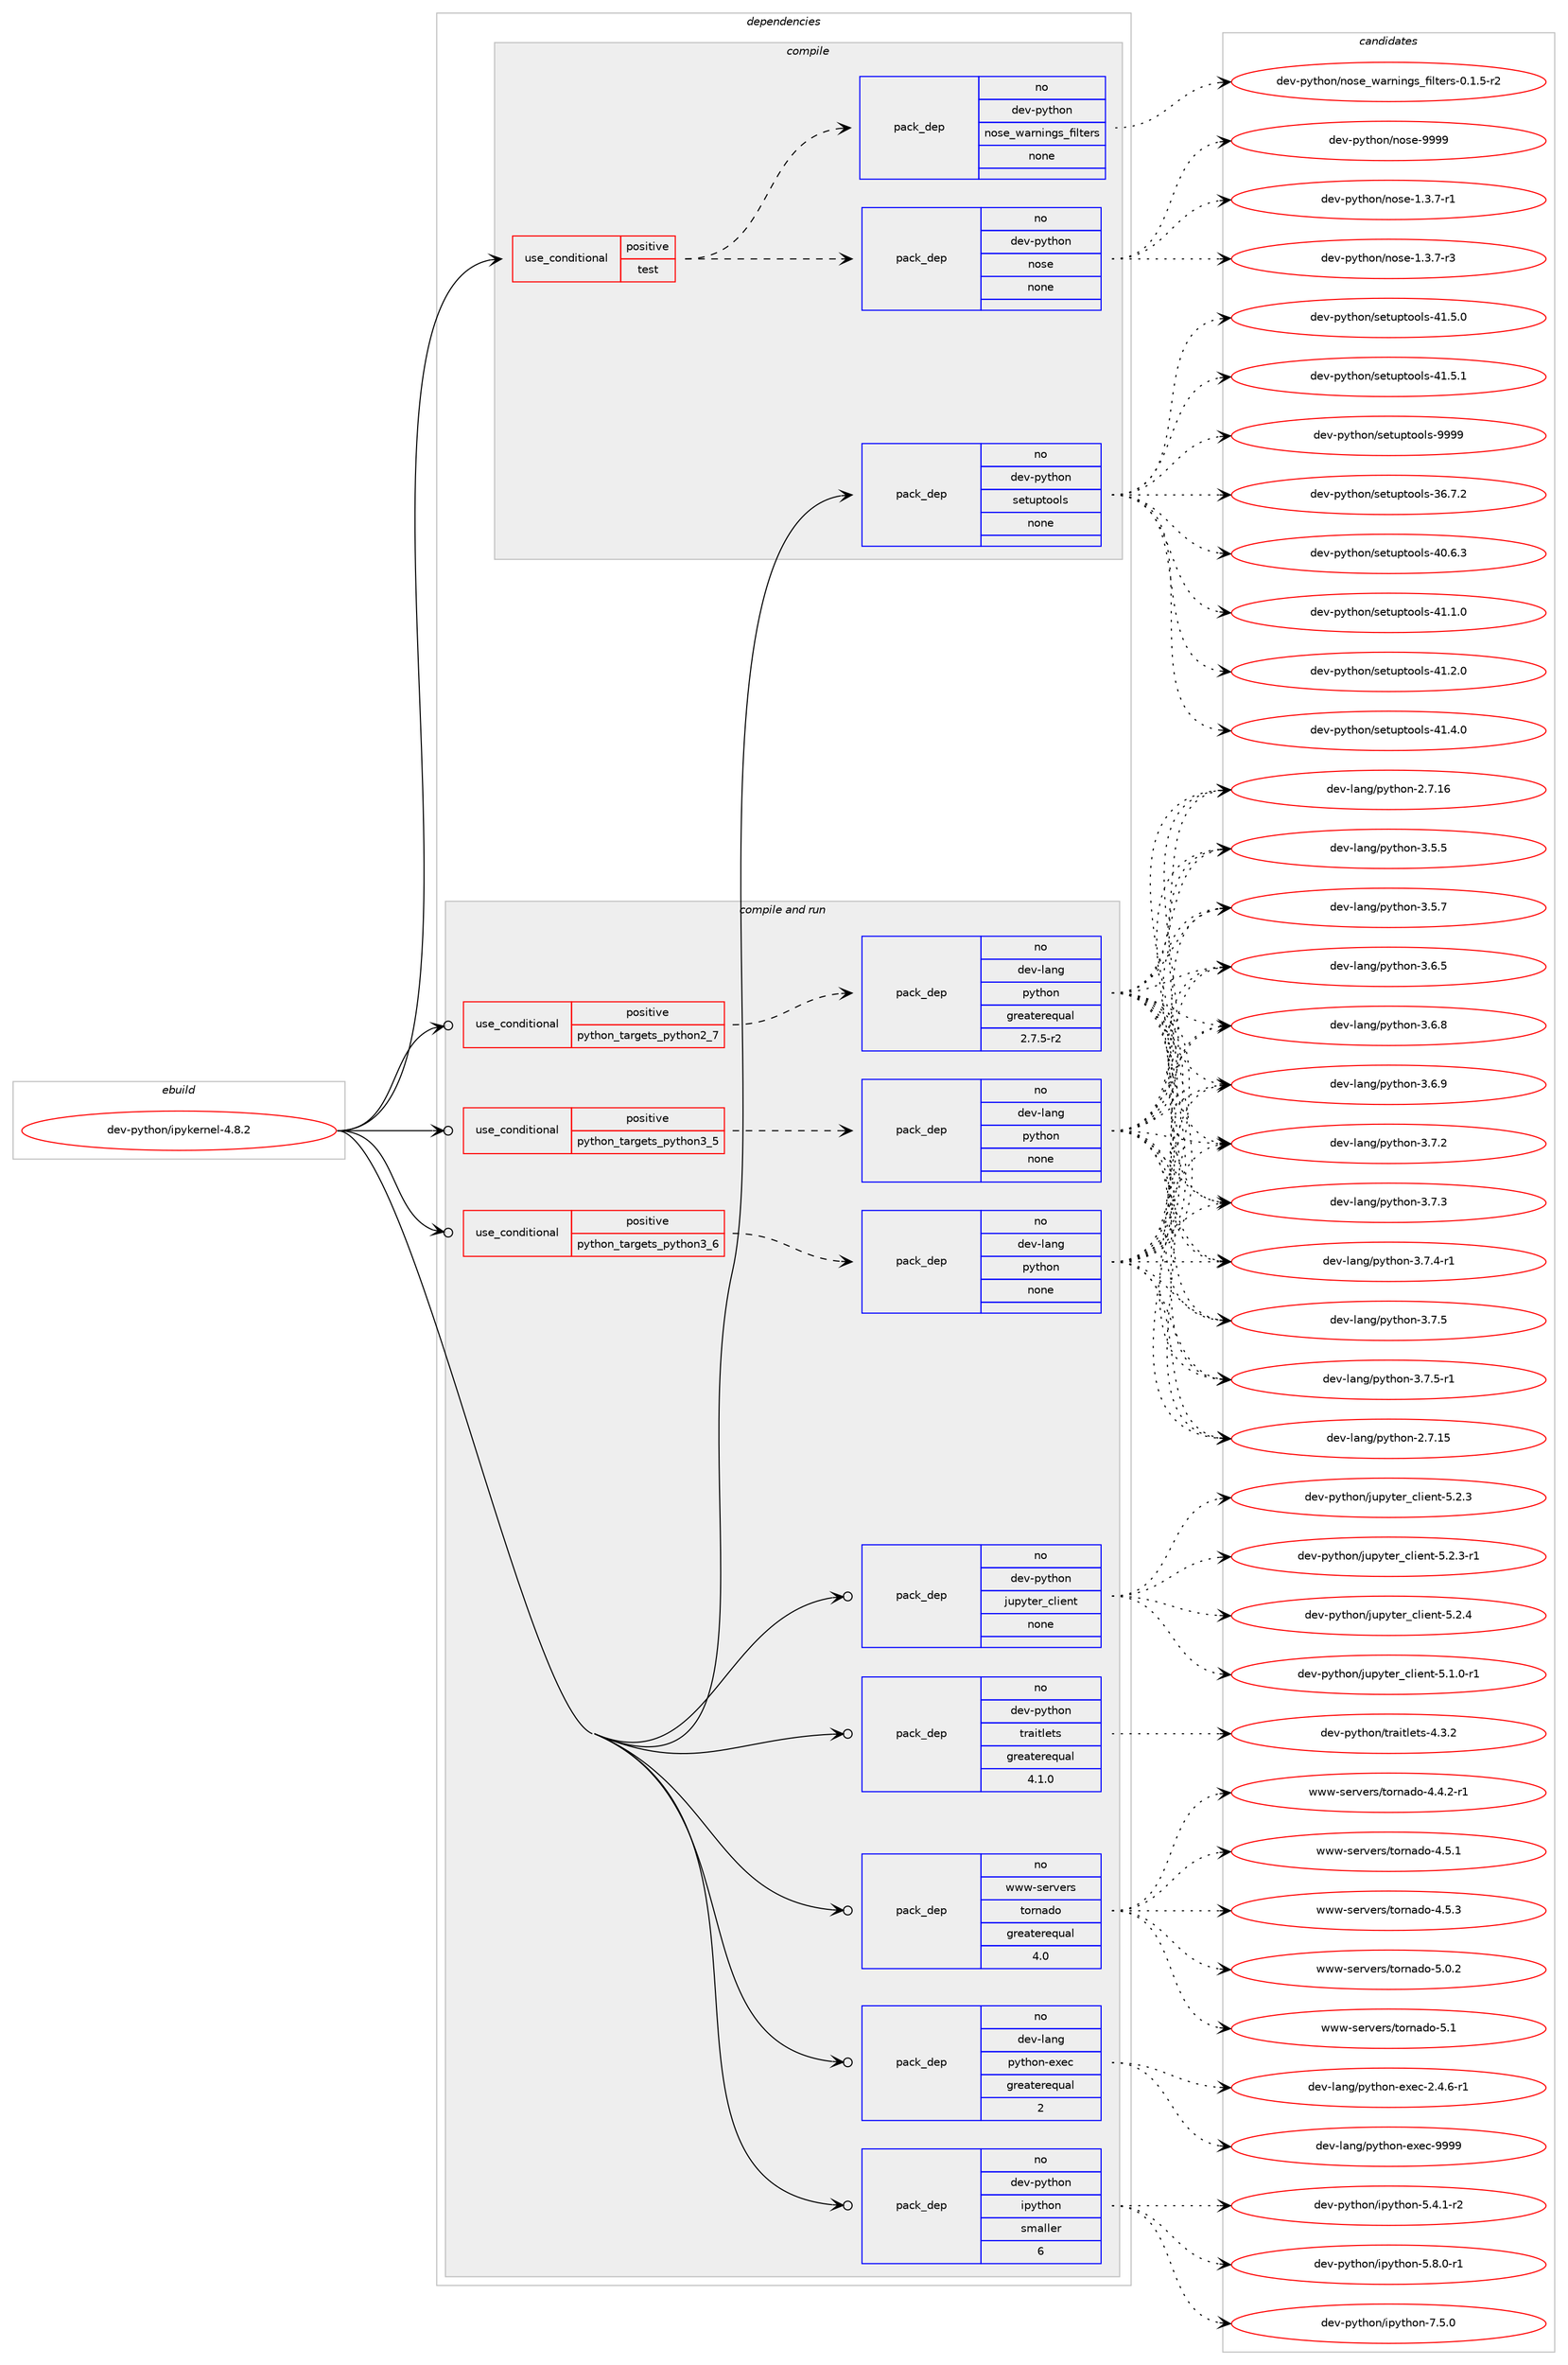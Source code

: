 digraph prolog {

# *************
# Graph options
# *************

newrank=true;
concentrate=true;
compound=true;
graph [rankdir=LR,fontname=Helvetica,fontsize=10,ranksep=1.5];#, ranksep=2.5, nodesep=0.2];
edge  [arrowhead=vee];
node  [fontname=Helvetica,fontsize=10];

# **********
# The ebuild
# **********

subgraph cluster_leftcol {
color=gray;
rank=same;
label=<<i>ebuild</i>>;
id [label="dev-python/ipykernel-4.8.2", color=red, width=4, href="../dev-python/ipykernel-4.8.2.svg"];
}

# ****************
# The dependencies
# ****************

subgraph cluster_midcol {
color=gray;
label=<<i>dependencies</i>>;
subgraph cluster_compile {
fillcolor="#eeeeee";
style=filled;
label=<<i>compile</i>>;
subgraph cond141004 {
dependency609822 [label=<<TABLE BORDER="0" CELLBORDER="1" CELLSPACING="0" CELLPADDING="4"><TR><TD ROWSPAN="3" CELLPADDING="10">use_conditional</TD></TR><TR><TD>positive</TD></TR><TR><TD>test</TD></TR></TABLE>>, shape=none, color=red];
subgraph pack457019 {
dependency609823 [label=<<TABLE BORDER="0" CELLBORDER="1" CELLSPACING="0" CELLPADDING="4" WIDTH="220"><TR><TD ROWSPAN="6" CELLPADDING="30">pack_dep</TD></TR><TR><TD WIDTH="110">no</TD></TR><TR><TD>dev-python</TD></TR><TR><TD>nose</TD></TR><TR><TD>none</TD></TR><TR><TD></TD></TR></TABLE>>, shape=none, color=blue];
}
dependency609822:e -> dependency609823:w [weight=20,style="dashed",arrowhead="vee"];
subgraph pack457020 {
dependency609824 [label=<<TABLE BORDER="0" CELLBORDER="1" CELLSPACING="0" CELLPADDING="4" WIDTH="220"><TR><TD ROWSPAN="6" CELLPADDING="30">pack_dep</TD></TR><TR><TD WIDTH="110">no</TD></TR><TR><TD>dev-python</TD></TR><TR><TD>nose_warnings_filters</TD></TR><TR><TD>none</TD></TR><TR><TD></TD></TR></TABLE>>, shape=none, color=blue];
}
dependency609822:e -> dependency609824:w [weight=20,style="dashed",arrowhead="vee"];
}
id:e -> dependency609822:w [weight=20,style="solid",arrowhead="vee"];
subgraph pack457021 {
dependency609825 [label=<<TABLE BORDER="0" CELLBORDER="1" CELLSPACING="0" CELLPADDING="4" WIDTH="220"><TR><TD ROWSPAN="6" CELLPADDING="30">pack_dep</TD></TR><TR><TD WIDTH="110">no</TD></TR><TR><TD>dev-python</TD></TR><TR><TD>setuptools</TD></TR><TR><TD>none</TD></TR><TR><TD></TD></TR></TABLE>>, shape=none, color=blue];
}
id:e -> dependency609825:w [weight=20,style="solid",arrowhead="vee"];
}
subgraph cluster_compileandrun {
fillcolor="#eeeeee";
style=filled;
label=<<i>compile and run</i>>;
subgraph cond141005 {
dependency609826 [label=<<TABLE BORDER="0" CELLBORDER="1" CELLSPACING="0" CELLPADDING="4"><TR><TD ROWSPAN="3" CELLPADDING="10">use_conditional</TD></TR><TR><TD>positive</TD></TR><TR><TD>python_targets_python2_7</TD></TR></TABLE>>, shape=none, color=red];
subgraph pack457022 {
dependency609827 [label=<<TABLE BORDER="0" CELLBORDER="1" CELLSPACING="0" CELLPADDING="4" WIDTH="220"><TR><TD ROWSPAN="6" CELLPADDING="30">pack_dep</TD></TR><TR><TD WIDTH="110">no</TD></TR><TR><TD>dev-lang</TD></TR><TR><TD>python</TD></TR><TR><TD>greaterequal</TD></TR><TR><TD>2.7.5-r2</TD></TR></TABLE>>, shape=none, color=blue];
}
dependency609826:e -> dependency609827:w [weight=20,style="dashed",arrowhead="vee"];
}
id:e -> dependency609826:w [weight=20,style="solid",arrowhead="odotvee"];
subgraph cond141006 {
dependency609828 [label=<<TABLE BORDER="0" CELLBORDER="1" CELLSPACING="0" CELLPADDING="4"><TR><TD ROWSPAN="3" CELLPADDING="10">use_conditional</TD></TR><TR><TD>positive</TD></TR><TR><TD>python_targets_python3_5</TD></TR></TABLE>>, shape=none, color=red];
subgraph pack457023 {
dependency609829 [label=<<TABLE BORDER="0" CELLBORDER="1" CELLSPACING="0" CELLPADDING="4" WIDTH="220"><TR><TD ROWSPAN="6" CELLPADDING="30">pack_dep</TD></TR><TR><TD WIDTH="110">no</TD></TR><TR><TD>dev-lang</TD></TR><TR><TD>python</TD></TR><TR><TD>none</TD></TR><TR><TD></TD></TR></TABLE>>, shape=none, color=blue];
}
dependency609828:e -> dependency609829:w [weight=20,style="dashed",arrowhead="vee"];
}
id:e -> dependency609828:w [weight=20,style="solid",arrowhead="odotvee"];
subgraph cond141007 {
dependency609830 [label=<<TABLE BORDER="0" CELLBORDER="1" CELLSPACING="0" CELLPADDING="4"><TR><TD ROWSPAN="3" CELLPADDING="10">use_conditional</TD></TR><TR><TD>positive</TD></TR><TR><TD>python_targets_python3_6</TD></TR></TABLE>>, shape=none, color=red];
subgraph pack457024 {
dependency609831 [label=<<TABLE BORDER="0" CELLBORDER="1" CELLSPACING="0" CELLPADDING="4" WIDTH="220"><TR><TD ROWSPAN="6" CELLPADDING="30">pack_dep</TD></TR><TR><TD WIDTH="110">no</TD></TR><TR><TD>dev-lang</TD></TR><TR><TD>python</TD></TR><TR><TD>none</TD></TR><TR><TD></TD></TR></TABLE>>, shape=none, color=blue];
}
dependency609830:e -> dependency609831:w [weight=20,style="dashed",arrowhead="vee"];
}
id:e -> dependency609830:w [weight=20,style="solid",arrowhead="odotvee"];
subgraph pack457025 {
dependency609832 [label=<<TABLE BORDER="0" CELLBORDER="1" CELLSPACING="0" CELLPADDING="4" WIDTH="220"><TR><TD ROWSPAN="6" CELLPADDING="30">pack_dep</TD></TR><TR><TD WIDTH="110">no</TD></TR><TR><TD>dev-lang</TD></TR><TR><TD>python-exec</TD></TR><TR><TD>greaterequal</TD></TR><TR><TD>2</TD></TR></TABLE>>, shape=none, color=blue];
}
id:e -> dependency609832:w [weight=20,style="solid",arrowhead="odotvee"];
subgraph pack457026 {
dependency609833 [label=<<TABLE BORDER="0" CELLBORDER="1" CELLSPACING="0" CELLPADDING="4" WIDTH="220"><TR><TD ROWSPAN="6" CELLPADDING="30">pack_dep</TD></TR><TR><TD WIDTH="110">no</TD></TR><TR><TD>dev-python</TD></TR><TR><TD>ipython</TD></TR><TR><TD>smaller</TD></TR><TR><TD>6</TD></TR></TABLE>>, shape=none, color=blue];
}
id:e -> dependency609833:w [weight=20,style="solid",arrowhead="odotvee"];
subgraph pack457027 {
dependency609834 [label=<<TABLE BORDER="0" CELLBORDER="1" CELLSPACING="0" CELLPADDING="4" WIDTH="220"><TR><TD ROWSPAN="6" CELLPADDING="30">pack_dep</TD></TR><TR><TD WIDTH="110">no</TD></TR><TR><TD>dev-python</TD></TR><TR><TD>jupyter_client</TD></TR><TR><TD>none</TD></TR><TR><TD></TD></TR></TABLE>>, shape=none, color=blue];
}
id:e -> dependency609834:w [weight=20,style="solid",arrowhead="odotvee"];
subgraph pack457028 {
dependency609835 [label=<<TABLE BORDER="0" CELLBORDER="1" CELLSPACING="0" CELLPADDING="4" WIDTH="220"><TR><TD ROWSPAN="6" CELLPADDING="30">pack_dep</TD></TR><TR><TD WIDTH="110">no</TD></TR><TR><TD>dev-python</TD></TR><TR><TD>traitlets</TD></TR><TR><TD>greaterequal</TD></TR><TR><TD>4.1.0</TD></TR></TABLE>>, shape=none, color=blue];
}
id:e -> dependency609835:w [weight=20,style="solid",arrowhead="odotvee"];
subgraph pack457029 {
dependency609836 [label=<<TABLE BORDER="0" CELLBORDER="1" CELLSPACING="0" CELLPADDING="4" WIDTH="220"><TR><TD ROWSPAN="6" CELLPADDING="30">pack_dep</TD></TR><TR><TD WIDTH="110">no</TD></TR><TR><TD>www-servers</TD></TR><TR><TD>tornado</TD></TR><TR><TD>greaterequal</TD></TR><TR><TD>4.0</TD></TR></TABLE>>, shape=none, color=blue];
}
id:e -> dependency609836:w [weight=20,style="solid",arrowhead="odotvee"];
}
subgraph cluster_run {
fillcolor="#eeeeee";
style=filled;
label=<<i>run</i>>;
}
}

# **************
# The candidates
# **************

subgraph cluster_choices {
rank=same;
color=gray;
label=<<i>candidates</i>>;

subgraph choice457019 {
color=black;
nodesep=1;
choice10010111845112121116104111110471101111151014549465146554511449 [label="dev-python/nose-1.3.7-r1", color=red, width=4,href="../dev-python/nose-1.3.7-r1.svg"];
choice10010111845112121116104111110471101111151014549465146554511451 [label="dev-python/nose-1.3.7-r3", color=red, width=4,href="../dev-python/nose-1.3.7-r3.svg"];
choice10010111845112121116104111110471101111151014557575757 [label="dev-python/nose-9999", color=red, width=4,href="../dev-python/nose-9999.svg"];
dependency609823:e -> choice10010111845112121116104111110471101111151014549465146554511449:w [style=dotted,weight="100"];
dependency609823:e -> choice10010111845112121116104111110471101111151014549465146554511451:w [style=dotted,weight="100"];
dependency609823:e -> choice10010111845112121116104111110471101111151014557575757:w [style=dotted,weight="100"];
}
subgraph choice457020 {
color=black;
nodesep=1;
choice10010111845112121116104111110471101111151019511997114110105110103115951021051081161011141154548464946534511450 [label="dev-python/nose_warnings_filters-0.1.5-r2", color=red, width=4,href="../dev-python/nose_warnings_filters-0.1.5-r2.svg"];
dependency609824:e -> choice10010111845112121116104111110471101111151019511997114110105110103115951021051081161011141154548464946534511450:w [style=dotted,weight="100"];
}
subgraph choice457021 {
color=black;
nodesep=1;
choice100101118451121211161041111104711510111611711211611111110811545515446554650 [label="dev-python/setuptools-36.7.2", color=red, width=4,href="../dev-python/setuptools-36.7.2.svg"];
choice100101118451121211161041111104711510111611711211611111110811545524846544651 [label="dev-python/setuptools-40.6.3", color=red, width=4,href="../dev-python/setuptools-40.6.3.svg"];
choice100101118451121211161041111104711510111611711211611111110811545524946494648 [label="dev-python/setuptools-41.1.0", color=red, width=4,href="../dev-python/setuptools-41.1.0.svg"];
choice100101118451121211161041111104711510111611711211611111110811545524946504648 [label="dev-python/setuptools-41.2.0", color=red, width=4,href="../dev-python/setuptools-41.2.0.svg"];
choice100101118451121211161041111104711510111611711211611111110811545524946524648 [label="dev-python/setuptools-41.4.0", color=red, width=4,href="../dev-python/setuptools-41.4.0.svg"];
choice100101118451121211161041111104711510111611711211611111110811545524946534648 [label="dev-python/setuptools-41.5.0", color=red, width=4,href="../dev-python/setuptools-41.5.0.svg"];
choice100101118451121211161041111104711510111611711211611111110811545524946534649 [label="dev-python/setuptools-41.5.1", color=red, width=4,href="../dev-python/setuptools-41.5.1.svg"];
choice10010111845112121116104111110471151011161171121161111111081154557575757 [label="dev-python/setuptools-9999", color=red, width=4,href="../dev-python/setuptools-9999.svg"];
dependency609825:e -> choice100101118451121211161041111104711510111611711211611111110811545515446554650:w [style=dotted,weight="100"];
dependency609825:e -> choice100101118451121211161041111104711510111611711211611111110811545524846544651:w [style=dotted,weight="100"];
dependency609825:e -> choice100101118451121211161041111104711510111611711211611111110811545524946494648:w [style=dotted,weight="100"];
dependency609825:e -> choice100101118451121211161041111104711510111611711211611111110811545524946504648:w [style=dotted,weight="100"];
dependency609825:e -> choice100101118451121211161041111104711510111611711211611111110811545524946524648:w [style=dotted,weight="100"];
dependency609825:e -> choice100101118451121211161041111104711510111611711211611111110811545524946534648:w [style=dotted,weight="100"];
dependency609825:e -> choice100101118451121211161041111104711510111611711211611111110811545524946534649:w [style=dotted,weight="100"];
dependency609825:e -> choice10010111845112121116104111110471151011161171121161111111081154557575757:w [style=dotted,weight="100"];
}
subgraph choice457022 {
color=black;
nodesep=1;
choice10010111845108971101034711212111610411111045504655464953 [label="dev-lang/python-2.7.15", color=red, width=4,href="../dev-lang/python-2.7.15.svg"];
choice10010111845108971101034711212111610411111045504655464954 [label="dev-lang/python-2.7.16", color=red, width=4,href="../dev-lang/python-2.7.16.svg"];
choice100101118451089711010347112121116104111110455146534653 [label="dev-lang/python-3.5.5", color=red, width=4,href="../dev-lang/python-3.5.5.svg"];
choice100101118451089711010347112121116104111110455146534655 [label="dev-lang/python-3.5.7", color=red, width=4,href="../dev-lang/python-3.5.7.svg"];
choice100101118451089711010347112121116104111110455146544653 [label="dev-lang/python-3.6.5", color=red, width=4,href="../dev-lang/python-3.6.5.svg"];
choice100101118451089711010347112121116104111110455146544656 [label="dev-lang/python-3.6.8", color=red, width=4,href="../dev-lang/python-3.6.8.svg"];
choice100101118451089711010347112121116104111110455146544657 [label="dev-lang/python-3.6.9", color=red, width=4,href="../dev-lang/python-3.6.9.svg"];
choice100101118451089711010347112121116104111110455146554650 [label="dev-lang/python-3.7.2", color=red, width=4,href="../dev-lang/python-3.7.2.svg"];
choice100101118451089711010347112121116104111110455146554651 [label="dev-lang/python-3.7.3", color=red, width=4,href="../dev-lang/python-3.7.3.svg"];
choice1001011184510897110103471121211161041111104551465546524511449 [label="dev-lang/python-3.7.4-r1", color=red, width=4,href="../dev-lang/python-3.7.4-r1.svg"];
choice100101118451089711010347112121116104111110455146554653 [label="dev-lang/python-3.7.5", color=red, width=4,href="../dev-lang/python-3.7.5.svg"];
choice1001011184510897110103471121211161041111104551465546534511449 [label="dev-lang/python-3.7.5-r1", color=red, width=4,href="../dev-lang/python-3.7.5-r1.svg"];
dependency609827:e -> choice10010111845108971101034711212111610411111045504655464953:w [style=dotted,weight="100"];
dependency609827:e -> choice10010111845108971101034711212111610411111045504655464954:w [style=dotted,weight="100"];
dependency609827:e -> choice100101118451089711010347112121116104111110455146534653:w [style=dotted,weight="100"];
dependency609827:e -> choice100101118451089711010347112121116104111110455146534655:w [style=dotted,weight="100"];
dependency609827:e -> choice100101118451089711010347112121116104111110455146544653:w [style=dotted,weight="100"];
dependency609827:e -> choice100101118451089711010347112121116104111110455146544656:w [style=dotted,weight="100"];
dependency609827:e -> choice100101118451089711010347112121116104111110455146544657:w [style=dotted,weight="100"];
dependency609827:e -> choice100101118451089711010347112121116104111110455146554650:w [style=dotted,weight="100"];
dependency609827:e -> choice100101118451089711010347112121116104111110455146554651:w [style=dotted,weight="100"];
dependency609827:e -> choice1001011184510897110103471121211161041111104551465546524511449:w [style=dotted,weight="100"];
dependency609827:e -> choice100101118451089711010347112121116104111110455146554653:w [style=dotted,weight="100"];
dependency609827:e -> choice1001011184510897110103471121211161041111104551465546534511449:w [style=dotted,weight="100"];
}
subgraph choice457023 {
color=black;
nodesep=1;
choice10010111845108971101034711212111610411111045504655464953 [label="dev-lang/python-2.7.15", color=red, width=4,href="../dev-lang/python-2.7.15.svg"];
choice10010111845108971101034711212111610411111045504655464954 [label="dev-lang/python-2.7.16", color=red, width=4,href="../dev-lang/python-2.7.16.svg"];
choice100101118451089711010347112121116104111110455146534653 [label="dev-lang/python-3.5.5", color=red, width=4,href="../dev-lang/python-3.5.5.svg"];
choice100101118451089711010347112121116104111110455146534655 [label="dev-lang/python-3.5.7", color=red, width=4,href="../dev-lang/python-3.5.7.svg"];
choice100101118451089711010347112121116104111110455146544653 [label="dev-lang/python-3.6.5", color=red, width=4,href="../dev-lang/python-3.6.5.svg"];
choice100101118451089711010347112121116104111110455146544656 [label="dev-lang/python-3.6.8", color=red, width=4,href="../dev-lang/python-3.6.8.svg"];
choice100101118451089711010347112121116104111110455146544657 [label="dev-lang/python-3.6.9", color=red, width=4,href="../dev-lang/python-3.6.9.svg"];
choice100101118451089711010347112121116104111110455146554650 [label="dev-lang/python-3.7.2", color=red, width=4,href="../dev-lang/python-3.7.2.svg"];
choice100101118451089711010347112121116104111110455146554651 [label="dev-lang/python-3.7.3", color=red, width=4,href="../dev-lang/python-3.7.3.svg"];
choice1001011184510897110103471121211161041111104551465546524511449 [label="dev-lang/python-3.7.4-r1", color=red, width=4,href="../dev-lang/python-3.7.4-r1.svg"];
choice100101118451089711010347112121116104111110455146554653 [label="dev-lang/python-3.7.5", color=red, width=4,href="../dev-lang/python-3.7.5.svg"];
choice1001011184510897110103471121211161041111104551465546534511449 [label="dev-lang/python-3.7.5-r1", color=red, width=4,href="../dev-lang/python-3.7.5-r1.svg"];
dependency609829:e -> choice10010111845108971101034711212111610411111045504655464953:w [style=dotted,weight="100"];
dependency609829:e -> choice10010111845108971101034711212111610411111045504655464954:w [style=dotted,weight="100"];
dependency609829:e -> choice100101118451089711010347112121116104111110455146534653:w [style=dotted,weight="100"];
dependency609829:e -> choice100101118451089711010347112121116104111110455146534655:w [style=dotted,weight="100"];
dependency609829:e -> choice100101118451089711010347112121116104111110455146544653:w [style=dotted,weight="100"];
dependency609829:e -> choice100101118451089711010347112121116104111110455146544656:w [style=dotted,weight="100"];
dependency609829:e -> choice100101118451089711010347112121116104111110455146544657:w [style=dotted,weight="100"];
dependency609829:e -> choice100101118451089711010347112121116104111110455146554650:w [style=dotted,weight="100"];
dependency609829:e -> choice100101118451089711010347112121116104111110455146554651:w [style=dotted,weight="100"];
dependency609829:e -> choice1001011184510897110103471121211161041111104551465546524511449:w [style=dotted,weight="100"];
dependency609829:e -> choice100101118451089711010347112121116104111110455146554653:w [style=dotted,weight="100"];
dependency609829:e -> choice1001011184510897110103471121211161041111104551465546534511449:w [style=dotted,weight="100"];
}
subgraph choice457024 {
color=black;
nodesep=1;
choice10010111845108971101034711212111610411111045504655464953 [label="dev-lang/python-2.7.15", color=red, width=4,href="../dev-lang/python-2.7.15.svg"];
choice10010111845108971101034711212111610411111045504655464954 [label="dev-lang/python-2.7.16", color=red, width=4,href="../dev-lang/python-2.7.16.svg"];
choice100101118451089711010347112121116104111110455146534653 [label="dev-lang/python-3.5.5", color=red, width=4,href="../dev-lang/python-3.5.5.svg"];
choice100101118451089711010347112121116104111110455146534655 [label="dev-lang/python-3.5.7", color=red, width=4,href="../dev-lang/python-3.5.7.svg"];
choice100101118451089711010347112121116104111110455146544653 [label="dev-lang/python-3.6.5", color=red, width=4,href="../dev-lang/python-3.6.5.svg"];
choice100101118451089711010347112121116104111110455146544656 [label="dev-lang/python-3.6.8", color=red, width=4,href="../dev-lang/python-3.6.8.svg"];
choice100101118451089711010347112121116104111110455146544657 [label="dev-lang/python-3.6.9", color=red, width=4,href="../dev-lang/python-3.6.9.svg"];
choice100101118451089711010347112121116104111110455146554650 [label="dev-lang/python-3.7.2", color=red, width=4,href="../dev-lang/python-3.7.2.svg"];
choice100101118451089711010347112121116104111110455146554651 [label="dev-lang/python-3.7.3", color=red, width=4,href="../dev-lang/python-3.7.3.svg"];
choice1001011184510897110103471121211161041111104551465546524511449 [label="dev-lang/python-3.7.4-r1", color=red, width=4,href="../dev-lang/python-3.7.4-r1.svg"];
choice100101118451089711010347112121116104111110455146554653 [label="dev-lang/python-3.7.5", color=red, width=4,href="../dev-lang/python-3.7.5.svg"];
choice1001011184510897110103471121211161041111104551465546534511449 [label="dev-lang/python-3.7.5-r1", color=red, width=4,href="../dev-lang/python-3.7.5-r1.svg"];
dependency609831:e -> choice10010111845108971101034711212111610411111045504655464953:w [style=dotted,weight="100"];
dependency609831:e -> choice10010111845108971101034711212111610411111045504655464954:w [style=dotted,weight="100"];
dependency609831:e -> choice100101118451089711010347112121116104111110455146534653:w [style=dotted,weight="100"];
dependency609831:e -> choice100101118451089711010347112121116104111110455146534655:w [style=dotted,weight="100"];
dependency609831:e -> choice100101118451089711010347112121116104111110455146544653:w [style=dotted,weight="100"];
dependency609831:e -> choice100101118451089711010347112121116104111110455146544656:w [style=dotted,weight="100"];
dependency609831:e -> choice100101118451089711010347112121116104111110455146544657:w [style=dotted,weight="100"];
dependency609831:e -> choice100101118451089711010347112121116104111110455146554650:w [style=dotted,weight="100"];
dependency609831:e -> choice100101118451089711010347112121116104111110455146554651:w [style=dotted,weight="100"];
dependency609831:e -> choice1001011184510897110103471121211161041111104551465546524511449:w [style=dotted,weight="100"];
dependency609831:e -> choice100101118451089711010347112121116104111110455146554653:w [style=dotted,weight="100"];
dependency609831:e -> choice1001011184510897110103471121211161041111104551465546534511449:w [style=dotted,weight="100"];
}
subgraph choice457025 {
color=black;
nodesep=1;
choice10010111845108971101034711212111610411111045101120101994550465246544511449 [label="dev-lang/python-exec-2.4.6-r1", color=red, width=4,href="../dev-lang/python-exec-2.4.6-r1.svg"];
choice10010111845108971101034711212111610411111045101120101994557575757 [label="dev-lang/python-exec-9999", color=red, width=4,href="../dev-lang/python-exec-9999.svg"];
dependency609832:e -> choice10010111845108971101034711212111610411111045101120101994550465246544511449:w [style=dotted,weight="100"];
dependency609832:e -> choice10010111845108971101034711212111610411111045101120101994557575757:w [style=dotted,weight="100"];
}
subgraph choice457026 {
color=black;
nodesep=1;
choice10010111845112121116104111110471051121211161041111104553465246494511450 [label="dev-python/ipython-5.4.1-r2", color=red, width=4,href="../dev-python/ipython-5.4.1-r2.svg"];
choice10010111845112121116104111110471051121211161041111104553465646484511449 [label="dev-python/ipython-5.8.0-r1", color=red, width=4,href="../dev-python/ipython-5.8.0-r1.svg"];
choice1001011184511212111610411111047105112121116104111110455546534648 [label="dev-python/ipython-7.5.0", color=red, width=4,href="../dev-python/ipython-7.5.0.svg"];
dependency609833:e -> choice10010111845112121116104111110471051121211161041111104553465246494511450:w [style=dotted,weight="100"];
dependency609833:e -> choice10010111845112121116104111110471051121211161041111104553465646484511449:w [style=dotted,weight="100"];
dependency609833:e -> choice1001011184511212111610411111047105112121116104111110455546534648:w [style=dotted,weight="100"];
}
subgraph choice457027 {
color=black;
nodesep=1;
choice100101118451121211161041111104710611711212111610111495991081051011101164553464946484511449 [label="dev-python/jupyter_client-5.1.0-r1", color=red, width=4,href="../dev-python/jupyter_client-5.1.0-r1.svg"];
choice10010111845112121116104111110471061171121211161011149599108105101110116455346504651 [label="dev-python/jupyter_client-5.2.3", color=red, width=4,href="../dev-python/jupyter_client-5.2.3.svg"];
choice100101118451121211161041111104710611711212111610111495991081051011101164553465046514511449 [label="dev-python/jupyter_client-5.2.3-r1", color=red, width=4,href="../dev-python/jupyter_client-5.2.3-r1.svg"];
choice10010111845112121116104111110471061171121211161011149599108105101110116455346504652 [label="dev-python/jupyter_client-5.2.4", color=red, width=4,href="../dev-python/jupyter_client-5.2.4.svg"];
dependency609834:e -> choice100101118451121211161041111104710611711212111610111495991081051011101164553464946484511449:w [style=dotted,weight="100"];
dependency609834:e -> choice10010111845112121116104111110471061171121211161011149599108105101110116455346504651:w [style=dotted,weight="100"];
dependency609834:e -> choice100101118451121211161041111104710611711212111610111495991081051011101164553465046514511449:w [style=dotted,weight="100"];
dependency609834:e -> choice10010111845112121116104111110471061171121211161011149599108105101110116455346504652:w [style=dotted,weight="100"];
}
subgraph choice457028 {
color=black;
nodesep=1;
choice100101118451121211161041111104711611497105116108101116115455246514650 [label="dev-python/traitlets-4.3.2", color=red, width=4,href="../dev-python/traitlets-4.3.2.svg"];
dependency609835:e -> choice100101118451121211161041111104711611497105116108101116115455246514650:w [style=dotted,weight="100"];
}
subgraph choice457029 {
color=black;
nodesep=1;
choice1191191194511510111411810111411547116111114110971001114552465246504511449 [label="www-servers/tornado-4.4.2-r1", color=red, width=4,href="../www-servers/tornado-4.4.2-r1.svg"];
choice119119119451151011141181011141154711611111411097100111455246534649 [label="www-servers/tornado-4.5.1", color=red, width=4,href="../www-servers/tornado-4.5.1.svg"];
choice119119119451151011141181011141154711611111411097100111455246534651 [label="www-servers/tornado-4.5.3", color=red, width=4,href="../www-servers/tornado-4.5.3.svg"];
choice119119119451151011141181011141154711611111411097100111455346484650 [label="www-servers/tornado-5.0.2", color=red, width=4,href="../www-servers/tornado-5.0.2.svg"];
choice11911911945115101114118101114115471161111141109710011145534649 [label="www-servers/tornado-5.1", color=red, width=4,href="../www-servers/tornado-5.1.svg"];
dependency609836:e -> choice1191191194511510111411810111411547116111114110971001114552465246504511449:w [style=dotted,weight="100"];
dependency609836:e -> choice119119119451151011141181011141154711611111411097100111455246534649:w [style=dotted,weight="100"];
dependency609836:e -> choice119119119451151011141181011141154711611111411097100111455246534651:w [style=dotted,weight="100"];
dependency609836:e -> choice119119119451151011141181011141154711611111411097100111455346484650:w [style=dotted,weight="100"];
dependency609836:e -> choice11911911945115101114118101114115471161111141109710011145534649:w [style=dotted,weight="100"];
}
}

}
